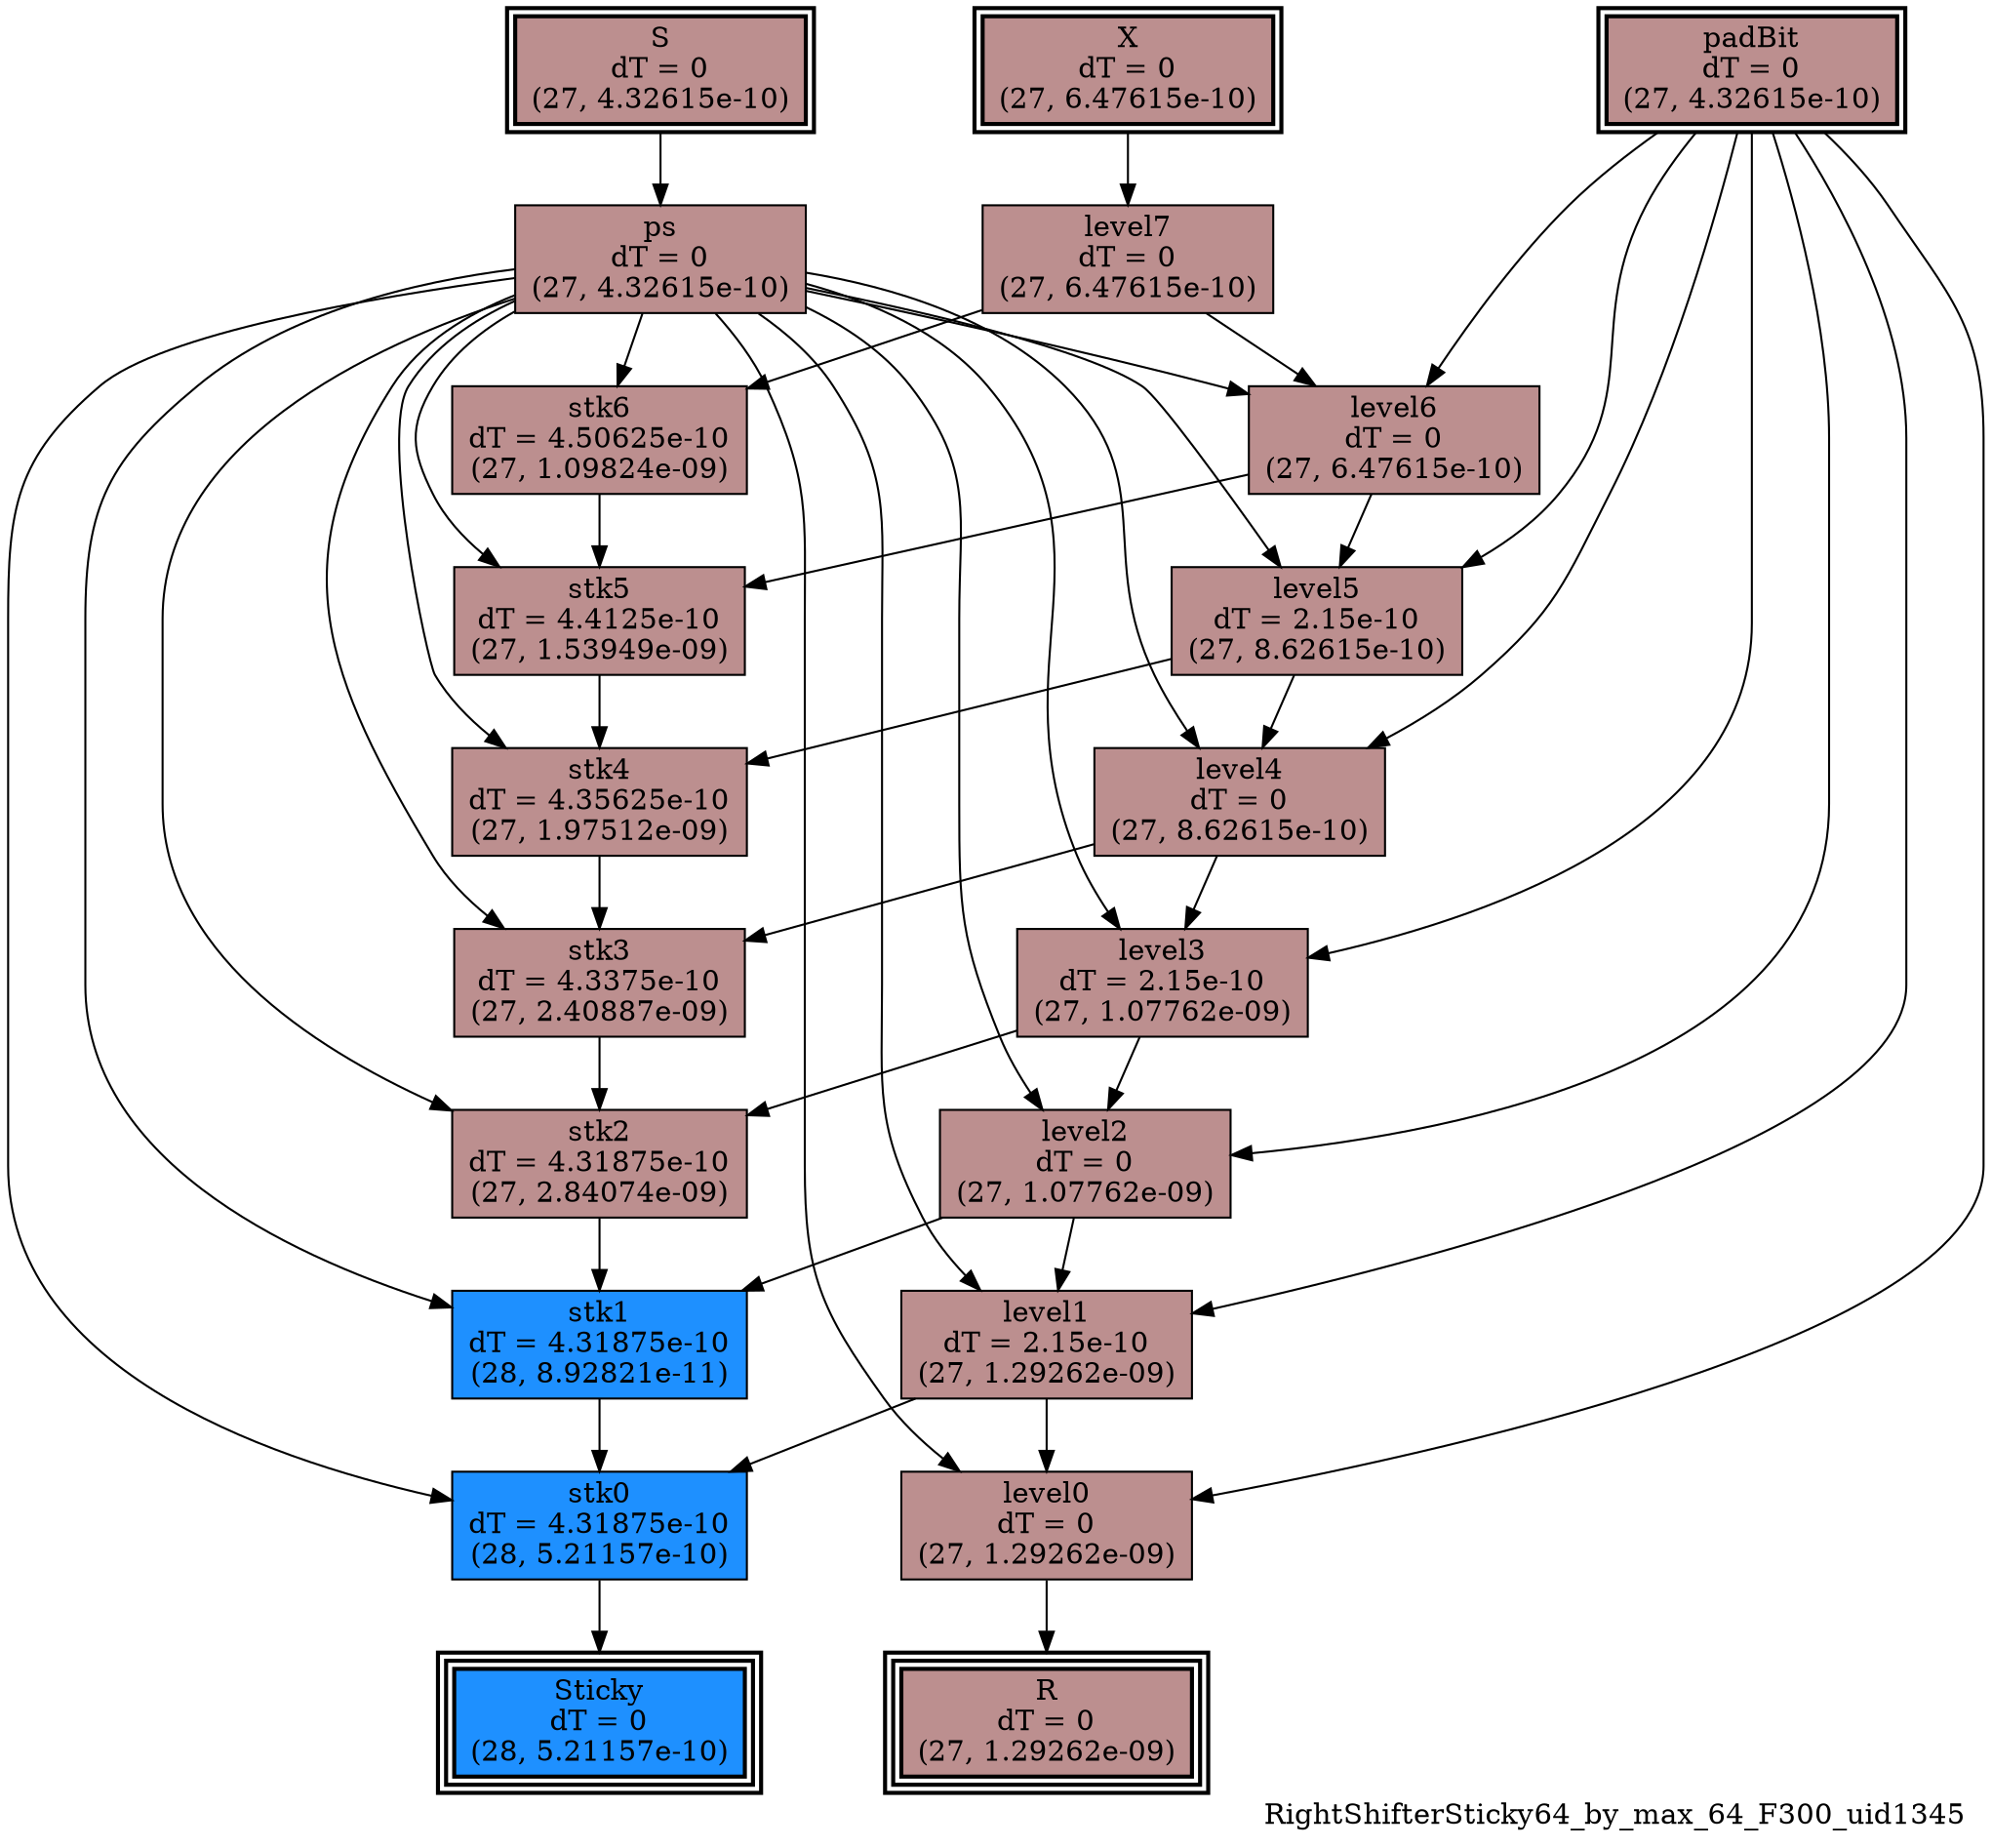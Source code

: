 digraph RightShifterSticky64_by_max_64_F300_uid1345
{
	//graph drawing options
	label=RightShifterSticky64_by_max_64_F300_uid1345;
	labelloc=bottom;
	labeljust=right;
	ratio=auto;
	nodesep=0.25;
	ranksep=0.5;

	//input/output signals of operator RightShifterSticky64_by_max_64_F300_uid1345
	X__RightShifterSticky64_by_max_64_F300_uid1345 [ label="X\ndT = 0\n(27, 6.47615e-10)", shape=box, color=black, style="bold, filled", fillcolor=rosybrown, peripheries=2 ];
	S__RightShifterSticky64_by_max_64_F300_uid1345 [ label="S\ndT = 0\n(27, 4.32615e-10)", shape=box, color=black, style="bold, filled", fillcolor=rosybrown, peripheries=2 ];
	padBit__RightShifterSticky64_by_max_64_F300_uid1345 [ label="padBit\ndT = 0\n(27, 4.32615e-10)", shape=box, color=black, style="bold, filled", fillcolor=rosybrown, peripheries=2 ];
	R__RightShifterSticky64_by_max_64_F300_uid1345 [ label="R\ndT = 0\n(27, 1.29262e-09)", shape=box, color=black, style="bold, filled", fillcolor=rosybrown, peripheries=3 ];
	Sticky__RightShifterSticky64_by_max_64_F300_uid1345 [ label="Sticky\ndT = 0\n(28, 5.21157e-10)", shape=box, color=black, style="bold, filled", fillcolor=dodgerblue, peripheries=3 ];
	{rank=same X__RightShifterSticky64_by_max_64_F300_uid1345, S__RightShifterSticky64_by_max_64_F300_uid1345, padBit__RightShifterSticky64_by_max_64_F300_uid1345};
	{rank=same R__RightShifterSticky64_by_max_64_F300_uid1345, Sticky__RightShifterSticky64_by_max_64_F300_uid1345};
	//internal signals of operator RightShifterSticky64_by_max_64_F300_uid1345
	ps__RightShifterSticky64_by_max_64_F300_uid1345 [ label="ps\ndT = 0\n(27, 4.32615e-10)", shape=box, color=black, style=filled, fillcolor=rosybrown, peripheries=1 ];
	level7__RightShifterSticky64_by_max_64_F300_uid1345 [ label="level7\ndT = 0\n(27, 6.47615e-10)", shape=box, color=black, style=filled, fillcolor=rosybrown, peripheries=1 ];
	stk6__RightShifterSticky64_by_max_64_F300_uid1345 [ label="stk6\ndT = 4.50625e-10\n(27, 1.09824e-09)", shape=box, color=black, style=filled, fillcolor=rosybrown, peripheries=1 ];
	level6__RightShifterSticky64_by_max_64_F300_uid1345 [ label="level6\ndT = 0\n(27, 6.47615e-10)", shape=box, color=black, style=filled, fillcolor=rosybrown, peripheries=1 ];
	stk5__RightShifterSticky64_by_max_64_F300_uid1345 [ label="stk5\ndT = 4.4125e-10\n(27, 1.53949e-09)", shape=box, color=black, style=filled, fillcolor=rosybrown, peripheries=1 ];
	level5__RightShifterSticky64_by_max_64_F300_uid1345 [ label="level5\ndT = 2.15e-10\n(27, 8.62615e-10)", shape=box, color=black, style=filled, fillcolor=rosybrown, peripheries=1 ];
	stk4__RightShifterSticky64_by_max_64_F300_uid1345 [ label="stk4\ndT = 4.35625e-10\n(27, 1.97512e-09)", shape=box, color=black, style=filled, fillcolor=rosybrown, peripheries=1 ];
	level4__RightShifterSticky64_by_max_64_F300_uid1345 [ label="level4\ndT = 0\n(27, 8.62615e-10)", shape=box, color=black, style=filled, fillcolor=rosybrown, peripheries=1 ];
	stk3__RightShifterSticky64_by_max_64_F300_uid1345 [ label="stk3\ndT = 4.3375e-10\n(27, 2.40887e-09)", shape=box, color=black, style=filled, fillcolor=rosybrown, peripheries=1 ];
	level3__RightShifterSticky64_by_max_64_F300_uid1345 [ label="level3\ndT = 2.15e-10\n(27, 1.07762e-09)", shape=box, color=black, style=filled, fillcolor=rosybrown, peripheries=1 ];
	stk2__RightShifterSticky64_by_max_64_F300_uid1345 [ label="stk2\ndT = 4.31875e-10\n(27, 2.84074e-09)", shape=box, color=black, style=filled, fillcolor=rosybrown, peripheries=1 ];
	level2__RightShifterSticky64_by_max_64_F300_uid1345 [ label="level2\ndT = 0\n(27, 1.07762e-09)", shape=box, color=black, style=filled, fillcolor=rosybrown, peripheries=1 ];
	stk1__RightShifterSticky64_by_max_64_F300_uid1345 [ label="stk1\ndT = 4.31875e-10\n(28, 8.92821e-11)", shape=box, color=black, style=filled, fillcolor=dodgerblue, peripheries=1 ];
	level1__RightShifterSticky64_by_max_64_F300_uid1345 [ label="level1\ndT = 2.15e-10\n(27, 1.29262e-09)", shape=box, color=black, style=filled, fillcolor=rosybrown, peripheries=1 ];
	stk0__RightShifterSticky64_by_max_64_F300_uid1345 [ label="stk0\ndT = 4.31875e-10\n(28, 5.21157e-10)", shape=box, color=black, style=filled, fillcolor=dodgerblue, peripheries=1 ];
	level0__RightShifterSticky64_by_max_64_F300_uid1345 [ label="level0\ndT = 0\n(27, 1.29262e-09)", shape=box, color=black, style=filled, fillcolor=rosybrown, peripheries=1 ];

	//subcomponents of operator RightShifterSticky64_by_max_64_F300_uid1345

	//input and internal signal connections of operator RightShifterSticky64_by_max_64_F300_uid1345
	X__RightShifterSticky64_by_max_64_F300_uid1345 -> level7__RightShifterSticky64_by_max_64_F300_uid1345 [ arrowhead=normal, arrowsize=1.0, arrowtail=normal, color=black, dir=forward  ];
	S__RightShifterSticky64_by_max_64_F300_uid1345 -> ps__RightShifterSticky64_by_max_64_F300_uid1345 [ arrowhead=normal, arrowsize=1.0, arrowtail=normal, color=black, dir=forward  ];
	padBit__RightShifterSticky64_by_max_64_F300_uid1345 -> level6__RightShifterSticky64_by_max_64_F300_uid1345 [ arrowhead=normal, arrowsize=1.0, arrowtail=normal, color=black, dir=forward  ];
	padBit__RightShifterSticky64_by_max_64_F300_uid1345 -> level5__RightShifterSticky64_by_max_64_F300_uid1345 [ arrowhead=normal, arrowsize=1.0, arrowtail=normal, color=black, dir=forward  ];
	padBit__RightShifterSticky64_by_max_64_F300_uid1345 -> level4__RightShifterSticky64_by_max_64_F300_uid1345 [ arrowhead=normal, arrowsize=1.0, arrowtail=normal, color=black, dir=forward  ];
	padBit__RightShifterSticky64_by_max_64_F300_uid1345 -> level3__RightShifterSticky64_by_max_64_F300_uid1345 [ arrowhead=normal, arrowsize=1.0, arrowtail=normal, color=black, dir=forward  ];
	padBit__RightShifterSticky64_by_max_64_F300_uid1345 -> level2__RightShifterSticky64_by_max_64_F300_uid1345 [ arrowhead=normal, arrowsize=1.0, arrowtail=normal, color=black, dir=forward  ];
	padBit__RightShifterSticky64_by_max_64_F300_uid1345 -> level1__RightShifterSticky64_by_max_64_F300_uid1345 [ arrowhead=normal, arrowsize=1.0, arrowtail=normal, color=black, dir=forward  ];
	padBit__RightShifterSticky64_by_max_64_F300_uid1345 -> level0__RightShifterSticky64_by_max_64_F300_uid1345 [ arrowhead=normal, arrowsize=1.0, arrowtail=normal, color=black, dir=forward  ];
	ps__RightShifterSticky64_by_max_64_F300_uid1345 -> stk6__RightShifterSticky64_by_max_64_F300_uid1345 [ arrowhead=normal, arrowsize=1.0, arrowtail=normal, color=black, dir=forward  ];
	ps__RightShifterSticky64_by_max_64_F300_uid1345 -> level6__RightShifterSticky64_by_max_64_F300_uid1345 [ arrowhead=normal, arrowsize=1.0, arrowtail=normal, color=black, dir=forward  ];
	ps__RightShifterSticky64_by_max_64_F300_uid1345 -> stk5__RightShifterSticky64_by_max_64_F300_uid1345 [ arrowhead=normal, arrowsize=1.0, arrowtail=normal, color=black, dir=forward  ];
	ps__RightShifterSticky64_by_max_64_F300_uid1345 -> level5__RightShifterSticky64_by_max_64_F300_uid1345 [ arrowhead=normal, arrowsize=1.0, arrowtail=normal, color=black, dir=forward  ];
	ps__RightShifterSticky64_by_max_64_F300_uid1345 -> stk4__RightShifterSticky64_by_max_64_F300_uid1345 [ arrowhead=normal, arrowsize=1.0, arrowtail=normal, color=black, dir=forward  ];
	ps__RightShifterSticky64_by_max_64_F300_uid1345 -> level4__RightShifterSticky64_by_max_64_F300_uid1345 [ arrowhead=normal, arrowsize=1.0, arrowtail=normal, color=black, dir=forward  ];
	ps__RightShifterSticky64_by_max_64_F300_uid1345 -> stk3__RightShifterSticky64_by_max_64_F300_uid1345 [ arrowhead=normal, arrowsize=1.0, arrowtail=normal, color=black, dir=forward  ];
	ps__RightShifterSticky64_by_max_64_F300_uid1345 -> level3__RightShifterSticky64_by_max_64_F300_uid1345 [ arrowhead=normal, arrowsize=1.0, arrowtail=normal, color=black, dir=forward  ];
	ps__RightShifterSticky64_by_max_64_F300_uid1345 -> stk2__RightShifterSticky64_by_max_64_F300_uid1345 [ arrowhead=normal, arrowsize=1.0, arrowtail=normal, color=black, dir=forward  ];
	ps__RightShifterSticky64_by_max_64_F300_uid1345 -> level2__RightShifterSticky64_by_max_64_F300_uid1345 [ arrowhead=normal, arrowsize=1.0, arrowtail=normal, color=black, dir=forward  ];
	ps__RightShifterSticky64_by_max_64_F300_uid1345 -> stk1__RightShifterSticky64_by_max_64_F300_uid1345 [ arrowhead=normal, arrowsize=1.0, arrowtail=normal, color=black, dir=forward  ];
	ps__RightShifterSticky64_by_max_64_F300_uid1345 -> level1__RightShifterSticky64_by_max_64_F300_uid1345 [ arrowhead=normal, arrowsize=1.0, arrowtail=normal, color=black, dir=forward  ];
	ps__RightShifterSticky64_by_max_64_F300_uid1345 -> stk0__RightShifterSticky64_by_max_64_F300_uid1345 [ arrowhead=normal, arrowsize=1.0, arrowtail=normal, color=black, dir=forward  ];
	ps__RightShifterSticky64_by_max_64_F300_uid1345 -> level0__RightShifterSticky64_by_max_64_F300_uid1345 [ arrowhead=normal, arrowsize=1.0, arrowtail=normal, color=black, dir=forward  ];
	level7__RightShifterSticky64_by_max_64_F300_uid1345 -> stk6__RightShifterSticky64_by_max_64_F300_uid1345 [ arrowhead=normal, arrowsize=1.0, arrowtail=normal, color=black, dir=forward  ];
	level7__RightShifterSticky64_by_max_64_F300_uid1345 -> level6__RightShifterSticky64_by_max_64_F300_uid1345 [ arrowhead=normal, arrowsize=1.0, arrowtail=normal, color=black, dir=forward  ];
	stk6__RightShifterSticky64_by_max_64_F300_uid1345 -> stk5__RightShifterSticky64_by_max_64_F300_uid1345 [ arrowhead=normal, arrowsize=1.0, arrowtail=normal, color=black, dir=forward  ];
	level6__RightShifterSticky64_by_max_64_F300_uid1345 -> stk5__RightShifterSticky64_by_max_64_F300_uid1345 [ arrowhead=normal, arrowsize=1.0, arrowtail=normal, color=black, dir=forward  ];
	level6__RightShifterSticky64_by_max_64_F300_uid1345 -> level5__RightShifterSticky64_by_max_64_F300_uid1345 [ arrowhead=normal, arrowsize=1.0, arrowtail=normal, color=black, dir=forward  ];
	stk5__RightShifterSticky64_by_max_64_F300_uid1345 -> stk4__RightShifterSticky64_by_max_64_F300_uid1345 [ arrowhead=normal, arrowsize=1.0, arrowtail=normal, color=black, dir=forward  ];
	level5__RightShifterSticky64_by_max_64_F300_uid1345 -> stk4__RightShifterSticky64_by_max_64_F300_uid1345 [ arrowhead=normal, arrowsize=1.0, arrowtail=normal, color=black, dir=forward  ];
	level5__RightShifterSticky64_by_max_64_F300_uid1345 -> level4__RightShifterSticky64_by_max_64_F300_uid1345 [ arrowhead=normal, arrowsize=1.0, arrowtail=normal, color=black, dir=forward  ];
	stk4__RightShifterSticky64_by_max_64_F300_uid1345 -> stk3__RightShifterSticky64_by_max_64_F300_uid1345 [ arrowhead=normal, arrowsize=1.0, arrowtail=normal, color=black, dir=forward  ];
	level4__RightShifterSticky64_by_max_64_F300_uid1345 -> stk3__RightShifterSticky64_by_max_64_F300_uid1345 [ arrowhead=normal, arrowsize=1.0, arrowtail=normal, color=black, dir=forward  ];
	level4__RightShifterSticky64_by_max_64_F300_uid1345 -> level3__RightShifterSticky64_by_max_64_F300_uid1345 [ arrowhead=normal, arrowsize=1.0, arrowtail=normal, color=black, dir=forward  ];
	stk3__RightShifterSticky64_by_max_64_F300_uid1345 -> stk2__RightShifterSticky64_by_max_64_F300_uid1345 [ arrowhead=normal, arrowsize=1.0, arrowtail=normal, color=black, dir=forward  ];
	level3__RightShifterSticky64_by_max_64_F300_uid1345 -> stk2__RightShifterSticky64_by_max_64_F300_uid1345 [ arrowhead=normal, arrowsize=1.0, arrowtail=normal, color=black, dir=forward  ];
	level3__RightShifterSticky64_by_max_64_F300_uid1345 -> level2__RightShifterSticky64_by_max_64_F300_uid1345 [ arrowhead=normal, arrowsize=1.0, arrowtail=normal, color=black, dir=forward  ];
	stk2__RightShifterSticky64_by_max_64_F300_uid1345 -> stk1__RightShifterSticky64_by_max_64_F300_uid1345 [ arrowhead=normal, arrowsize=1.0, arrowtail=normal, color=black, dir=forward  ];
	level2__RightShifterSticky64_by_max_64_F300_uid1345 -> stk1__RightShifterSticky64_by_max_64_F300_uid1345 [ arrowhead=normal, arrowsize=1.0, arrowtail=normal, color=black, dir=forward  ];
	level2__RightShifterSticky64_by_max_64_F300_uid1345 -> level1__RightShifterSticky64_by_max_64_F300_uid1345 [ arrowhead=normal, arrowsize=1.0, arrowtail=normal, color=black, dir=forward  ];
	stk1__RightShifterSticky64_by_max_64_F300_uid1345 -> stk0__RightShifterSticky64_by_max_64_F300_uid1345 [ arrowhead=normal, arrowsize=1.0, arrowtail=normal, color=black, dir=forward  ];
	level1__RightShifterSticky64_by_max_64_F300_uid1345 -> stk0__RightShifterSticky64_by_max_64_F300_uid1345 [ arrowhead=normal, arrowsize=1.0, arrowtail=normal, color=black, dir=forward  ];
	level1__RightShifterSticky64_by_max_64_F300_uid1345 -> level0__RightShifterSticky64_by_max_64_F300_uid1345 [ arrowhead=normal, arrowsize=1.0, arrowtail=normal, color=black, dir=forward  ];
	stk0__RightShifterSticky64_by_max_64_F300_uid1345 -> Sticky__RightShifterSticky64_by_max_64_F300_uid1345 [ arrowhead=normal, arrowsize=1.0, arrowtail=normal, color=black, dir=forward  ];
	level0__RightShifterSticky64_by_max_64_F300_uid1345 -> R__RightShifterSticky64_by_max_64_F300_uid1345 [ arrowhead=normal, arrowsize=1.0, arrowtail=normal, color=black, dir=forward  ];
}

